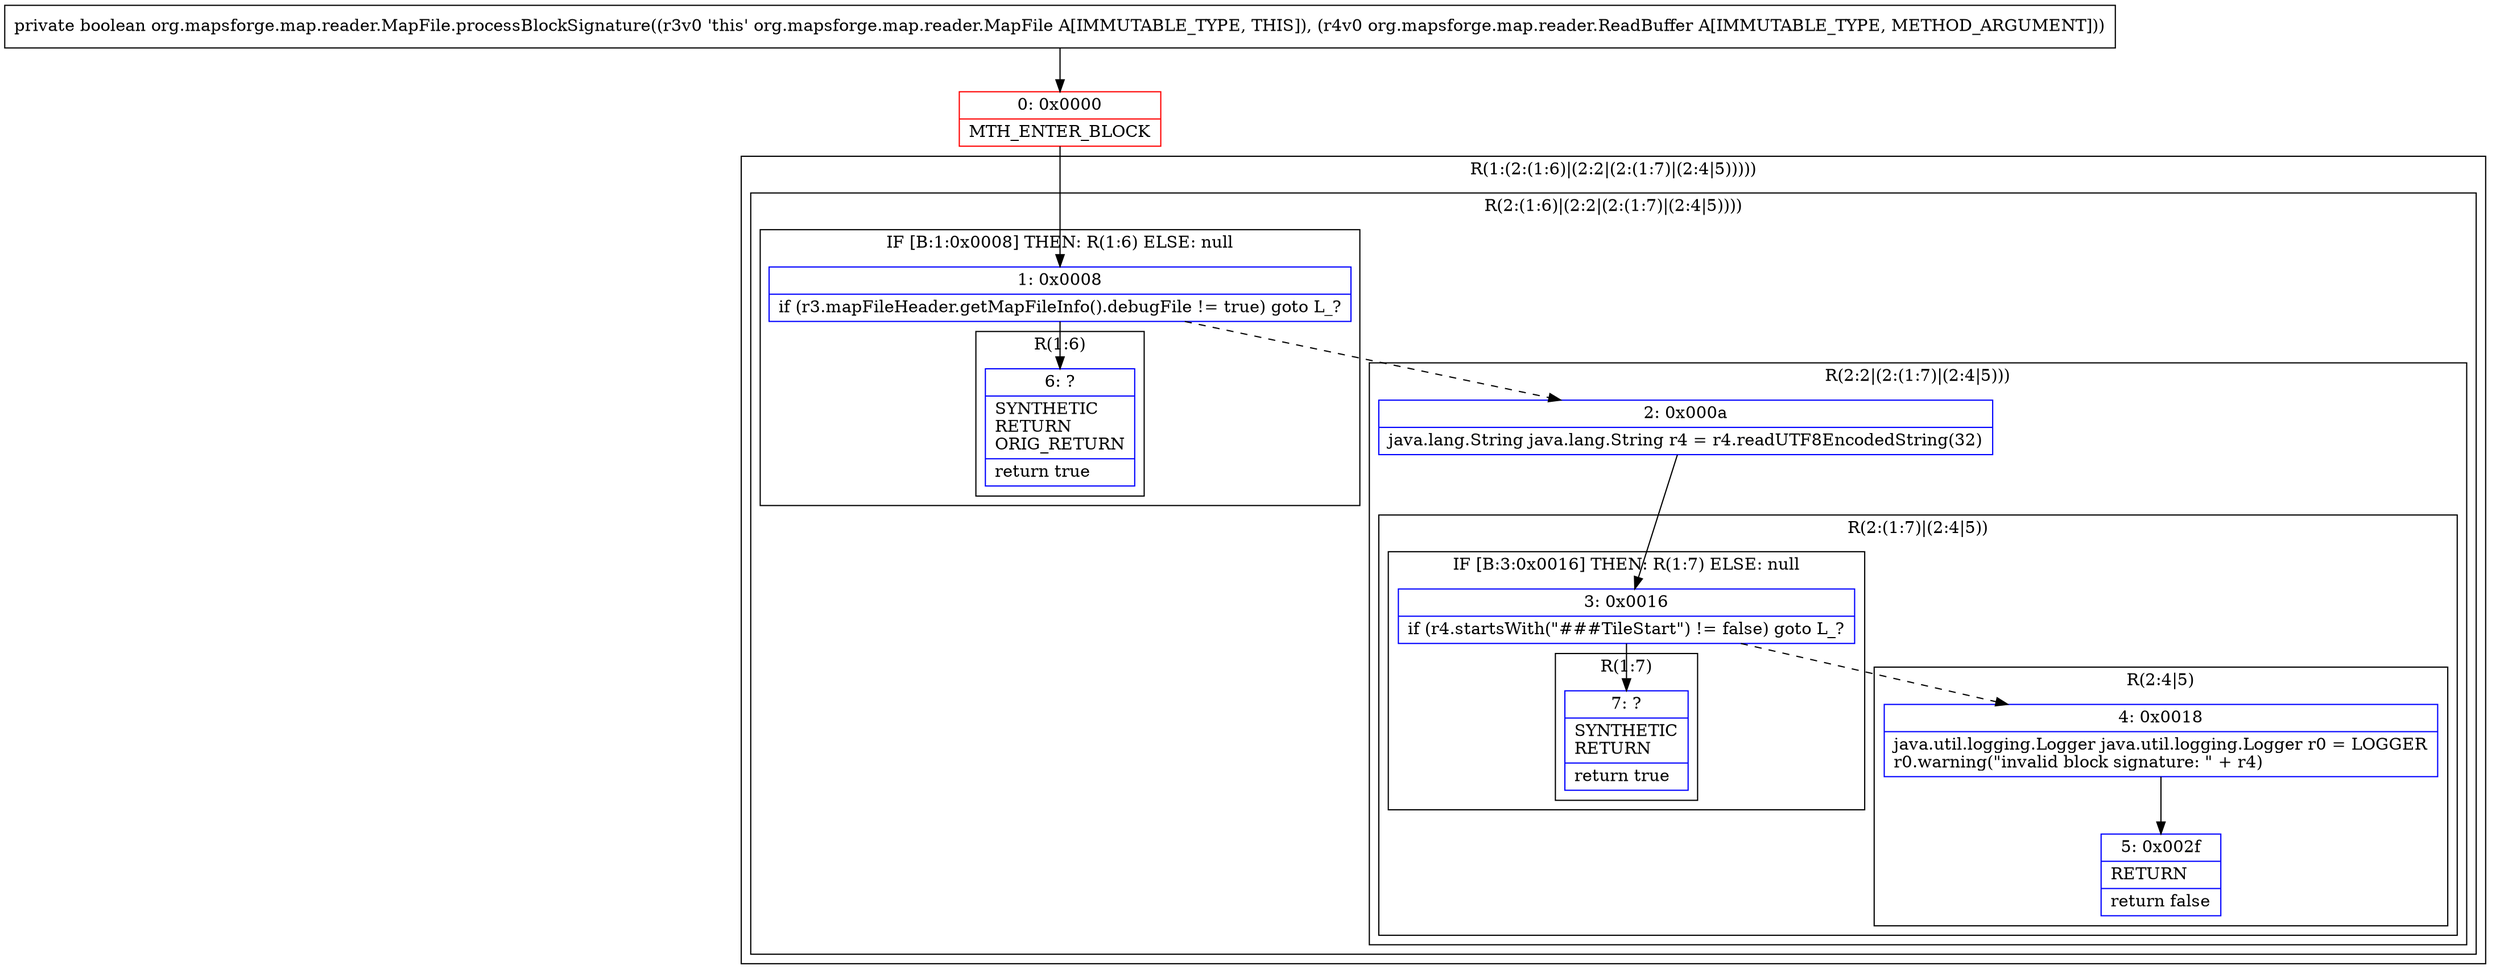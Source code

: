 digraph "CFG fororg.mapsforge.map.reader.MapFile.processBlockSignature(Lorg\/mapsforge\/map\/reader\/ReadBuffer;)Z" {
subgraph cluster_Region_1311107229 {
label = "R(1:(2:(1:6)|(2:2|(2:(1:7)|(2:4|5)))))";
node [shape=record,color=blue];
subgraph cluster_Region_2008290514 {
label = "R(2:(1:6)|(2:2|(2:(1:7)|(2:4|5))))";
node [shape=record,color=blue];
subgraph cluster_IfRegion_561363437 {
label = "IF [B:1:0x0008] THEN: R(1:6) ELSE: null";
node [shape=record,color=blue];
Node_1 [shape=record,label="{1\:\ 0x0008|if (r3.mapFileHeader.getMapFileInfo().debugFile != true) goto L_?\l}"];
subgraph cluster_Region_367921625 {
label = "R(1:6)";
node [shape=record,color=blue];
Node_6 [shape=record,label="{6\:\ ?|SYNTHETIC\lRETURN\lORIG_RETURN\l|return true\l}"];
}
}
subgraph cluster_Region_831212461 {
label = "R(2:2|(2:(1:7)|(2:4|5)))";
node [shape=record,color=blue];
Node_2 [shape=record,label="{2\:\ 0x000a|java.lang.String java.lang.String r4 = r4.readUTF8EncodedString(32)\l}"];
subgraph cluster_Region_1961782009 {
label = "R(2:(1:7)|(2:4|5))";
node [shape=record,color=blue];
subgraph cluster_IfRegion_1557490540 {
label = "IF [B:3:0x0016] THEN: R(1:7) ELSE: null";
node [shape=record,color=blue];
Node_3 [shape=record,label="{3\:\ 0x0016|if (r4.startsWith(\"###TileStart\") != false) goto L_?\l}"];
subgraph cluster_Region_590082610 {
label = "R(1:7)";
node [shape=record,color=blue];
Node_7 [shape=record,label="{7\:\ ?|SYNTHETIC\lRETURN\l|return true\l}"];
}
}
subgraph cluster_Region_841621807 {
label = "R(2:4|5)";
node [shape=record,color=blue];
Node_4 [shape=record,label="{4\:\ 0x0018|java.util.logging.Logger java.util.logging.Logger r0 = LOGGER\lr0.warning(\"invalid block signature: \" + r4)\l}"];
Node_5 [shape=record,label="{5\:\ 0x002f|RETURN\l|return false\l}"];
}
}
}
}
}
Node_0 [shape=record,color=red,label="{0\:\ 0x0000|MTH_ENTER_BLOCK\l}"];
MethodNode[shape=record,label="{private boolean org.mapsforge.map.reader.MapFile.processBlockSignature((r3v0 'this' org.mapsforge.map.reader.MapFile A[IMMUTABLE_TYPE, THIS]), (r4v0 org.mapsforge.map.reader.ReadBuffer A[IMMUTABLE_TYPE, METHOD_ARGUMENT])) }"];
MethodNode -> Node_0;
Node_1 -> Node_2[style=dashed];
Node_1 -> Node_6;
Node_2 -> Node_3;
Node_3 -> Node_4[style=dashed];
Node_3 -> Node_7;
Node_4 -> Node_5;
Node_0 -> Node_1;
}

